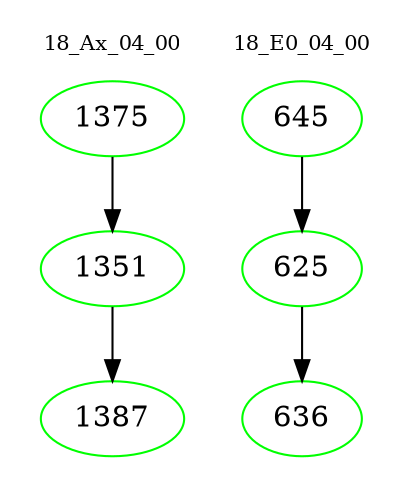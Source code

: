 digraph{
subgraph cluster_0 {
color = white
label = "18_Ax_04_00";
fontsize=10;
T0_1375 [label="1375", color="green"]
T0_1375 -> T0_1351 [color="black"]
T0_1351 [label="1351", color="green"]
T0_1351 -> T0_1387 [color="black"]
T0_1387 [label="1387", color="green"]
}
subgraph cluster_1 {
color = white
label = "18_E0_04_00";
fontsize=10;
T1_645 [label="645", color="green"]
T1_645 -> T1_625 [color="black"]
T1_625 [label="625", color="green"]
T1_625 -> T1_636 [color="black"]
T1_636 [label="636", color="green"]
}
}
